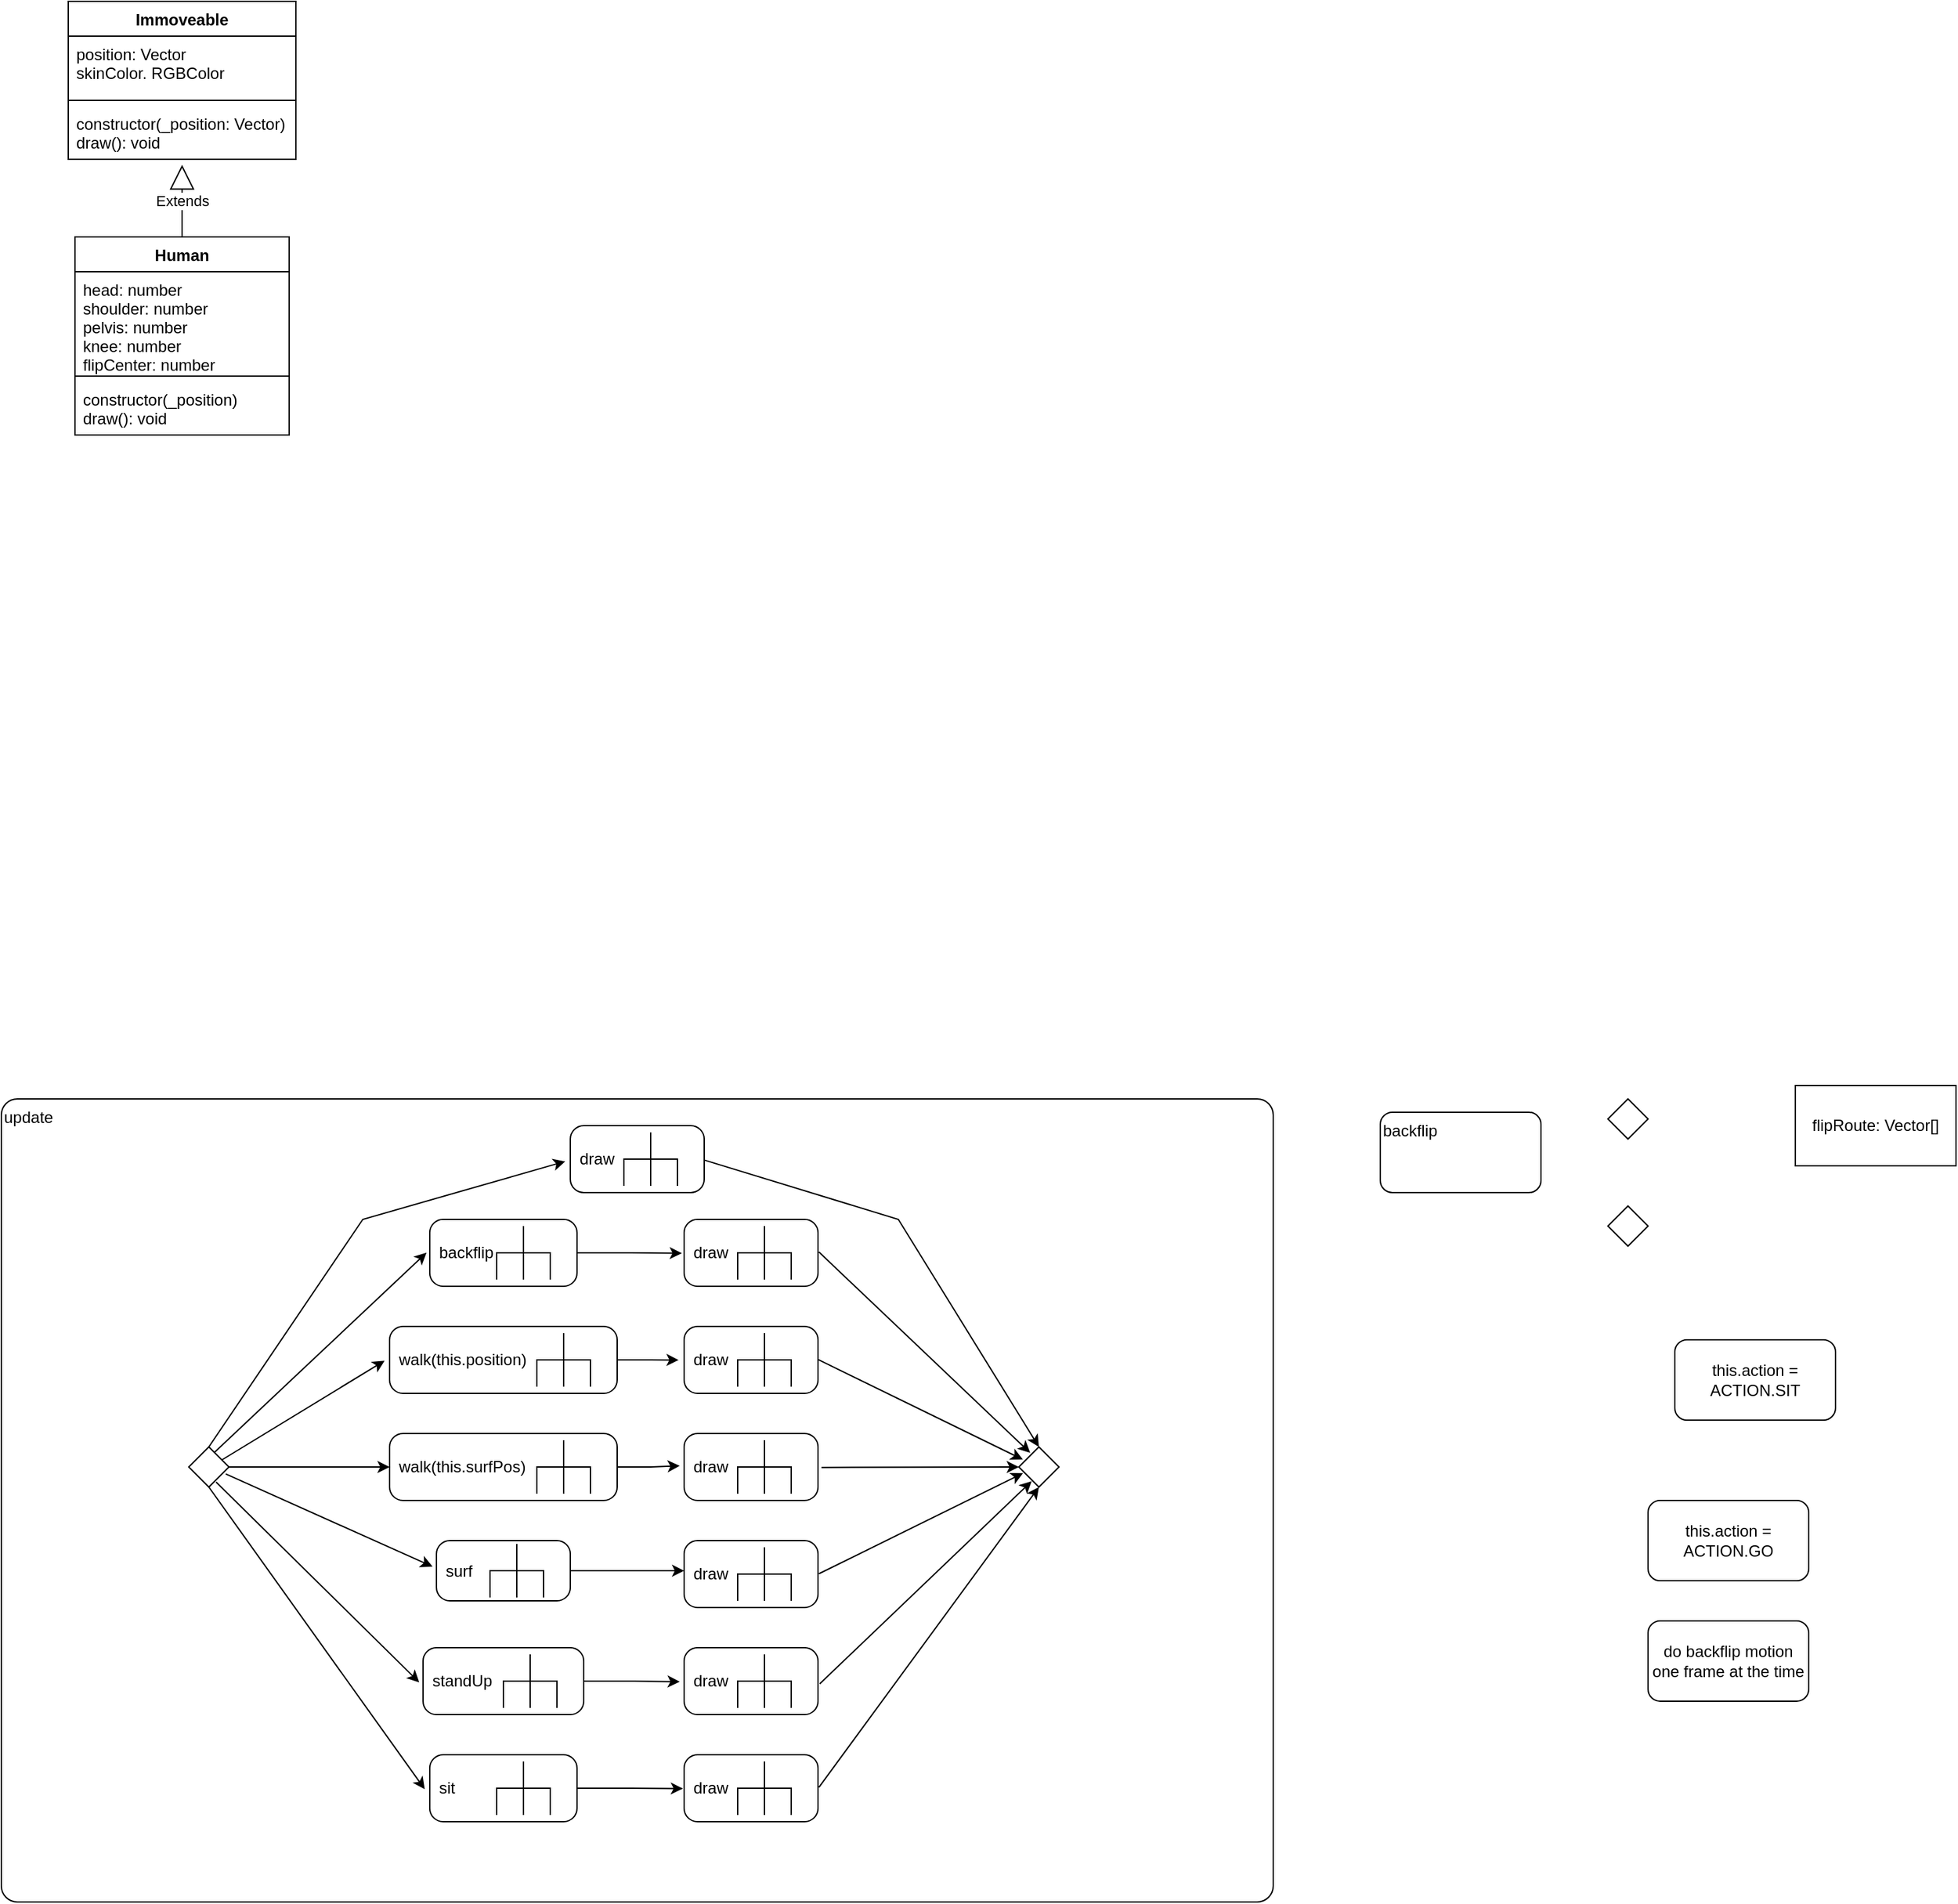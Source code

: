 <mxfile version="20.0.4" type="github">
  <diagram id="2XjKo7G8cihlhJ6fSeie" name="Page-1">
    <mxGraphModel dx="1008" dy="566" grid="1" gridSize="10" guides="1" tooltips="1" connect="1" arrows="1" fold="1" page="1" pageScale="1" pageWidth="3300" pageHeight="2339" math="0" shadow="0">
      <root>
        <mxCell id="0" />
        <mxCell id="1" parent="0" />
        <mxCell id="OGwEZDKvqWSoJGv5Ddzu-1" value="update" style="rounded=1;whiteSpace=wrap;html=1;verticalAlign=top;align=left;arcSize=2;" parent="1" vertex="1">
          <mxGeometry x="1090" y="870" width="950" height="600" as="geometry" />
        </mxCell>
        <mxCell id="OGwEZDKvqWSoJGv5Ddzu-4" value="" style="rhombus;whiteSpace=wrap;html=1;" parent="1" vertex="1">
          <mxGeometry x="1230" y="1130" width="30" height="30" as="geometry" />
        </mxCell>
        <mxCell id="OGwEZDKvqWSoJGv5Ddzu-6" value="draw" style="shape=mxgraph.uml25.behaviorAction;html=1;rounded=1;absoluteArcSize=1;arcSize=10;align=left;spacingLeft=5;" parent="1" vertex="1">
          <mxGeometry x="1515" y="890" width="100" height="50" as="geometry" />
        </mxCell>
        <mxCell id="OGwEZDKvqWSoJGv5Ddzu-48" style="edgeStyle=orthogonalEdgeStyle;rounded=0;orthogonalLoop=1;jettySize=auto;html=1;entryX=0;entryY=0.45;entryDx=0;entryDy=0;entryPerimeter=0;" parent="1" source="OGwEZDKvqWSoJGv5Ddzu-11" target="OGwEZDKvqWSoJGv5Ddzu-25" edge="1">
          <mxGeometry relative="1" as="geometry" />
        </mxCell>
        <mxCell id="OGwEZDKvqWSoJGv5Ddzu-11" value="surf" style="shape=mxgraph.uml25.behaviorAction;html=1;rounded=1;absoluteArcSize=1;arcSize=10;align=left;spacingLeft=5;" parent="1" vertex="1">
          <mxGeometry x="1415" y="1200" width="100" height="45" as="geometry" />
        </mxCell>
        <mxCell id="OGwEZDKvqWSoJGv5Ddzu-51" style="edgeStyle=orthogonalEdgeStyle;rounded=0;orthogonalLoop=1;jettySize=auto;html=1;entryX=-0.017;entryY=0.505;entryDx=0;entryDy=0;entryPerimeter=0;" parent="1" source="OGwEZDKvqWSoJGv5Ddzu-14" target="OGwEZDKvqWSoJGv5Ddzu-19" edge="1">
          <mxGeometry relative="1" as="geometry" />
        </mxCell>
        <mxCell id="OGwEZDKvqWSoJGv5Ddzu-14" value="backflip" style="shape=mxgraph.uml25.behaviorAction;html=1;rounded=1;absoluteArcSize=1;arcSize=10;align=left;spacingLeft=5;" parent="1" vertex="1">
          <mxGeometry x="1410" y="960" width="110" height="50" as="geometry" />
        </mxCell>
        <mxCell id="OGwEZDKvqWSoJGv5Ddzu-46" style="edgeStyle=orthogonalEdgeStyle;rounded=0;orthogonalLoop=1;jettySize=auto;html=1;entryX=-0.009;entryY=0.505;entryDx=0;entryDy=0;entryPerimeter=0;" parent="1" source="OGwEZDKvqWSoJGv5Ddzu-15" target="OGwEZDKvqWSoJGv5Ddzu-27" edge="1">
          <mxGeometry relative="1" as="geometry" />
        </mxCell>
        <mxCell id="OGwEZDKvqWSoJGv5Ddzu-15" value="sit" style="shape=mxgraph.uml25.behaviorAction;html=1;rounded=1;absoluteArcSize=1;arcSize=10;align=left;spacingLeft=5;" parent="1" vertex="1">
          <mxGeometry x="1410" y="1360" width="110" height="50" as="geometry" />
        </mxCell>
        <mxCell id="OGwEZDKvqWSoJGv5Ddzu-50" style="edgeStyle=orthogonalEdgeStyle;rounded=0;orthogonalLoop=1;jettySize=auto;html=1;entryX=-0.041;entryY=0.502;entryDx=0;entryDy=0;entryPerimeter=0;" parent="1" source="OGwEZDKvqWSoJGv5Ddzu-16" target="OGwEZDKvqWSoJGv5Ddzu-20" edge="1">
          <mxGeometry relative="1" as="geometry" />
        </mxCell>
        <mxCell id="OGwEZDKvqWSoJGv5Ddzu-16" value="walk(this.position)" style="shape=mxgraph.uml25.behaviorAction;html=1;rounded=1;absoluteArcSize=1;arcSize=10;align=left;spacingLeft=5;" parent="1" vertex="1">
          <mxGeometry x="1380" y="1040" width="170" height="50" as="geometry" />
        </mxCell>
        <mxCell id="OGwEZDKvqWSoJGv5Ddzu-17" value="" style="rhombus;whiteSpace=wrap;html=1;" parent="1" vertex="1">
          <mxGeometry x="1850" y="1130" width="30" height="30" as="geometry" />
        </mxCell>
        <mxCell id="OGwEZDKvqWSoJGv5Ddzu-19" value="draw" style="shape=mxgraph.uml25.behaviorAction;html=1;rounded=1;absoluteArcSize=1;arcSize=10;align=left;spacingLeft=5;" parent="1" vertex="1">
          <mxGeometry x="1600" y="960" width="100" height="50" as="geometry" />
        </mxCell>
        <mxCell id="OGwEZDKvqWSoJGv5Ddzu-20" value="draw" style="shape=mxgraph.uml25.behaviorAction;html=1;rounded=1;absoluteArcSize=1;arcSize=10;align=left;spacingLeft=5;" parent="1" vertex="1">
          <mxGeometry x="1600" y="1040" width="100" height="50" as="geometry" />
        </mxCell>
        <mxCell id="OGwEZDKvqWSoJGv5Ddzu-21" value="draw" style="shape=mxgraph.uml25.behaviorAction;html=1;rounded=1;absoluteArcSize=1;arcSize=10;align=left;spacingLeft=5;" parent="1" vertex="1">
          <mxGeometry x="1600" y="1120" width="100" height="50" as="geometry" />
        </mxCell>
        <mxCell id="OGwEZDKvqWSoJGv5Ddzu-49" style="edgeStyle=orthogonalEdgeStyle;rounded=0;orthogonalLoop=1;jettySize=auto;html=1;entryX=-0.033;entryY=0.483;entryDx=0;entryDy=0;entryPerimeter=0;" parent="1" source="OGwEZDKvqWSoJGv5Ddzu-22" target="OGwEZDKvqWSoJGv5Ddzu-21" edge="1">
          <mxGeometry relative="1" as="geometry" />
        </mxCell>
        <mxCell id="OGwEZDKvqWSoJGv5Ddzu-22" value="walk(this.surfPos)" style="shape=mxgraph.uml25.behaviorAction;html=1;rounded=1;absoluteArcSize=1;arcSize=10;align=left;spacingLeft=5;" parent="1" vertex="1">
          <mxGeometry x="1380" y="1120" width="170" height="50" as="geometry" />
        </mxCell>
        <mxCell id="OGwEZDKvqWSoJGv5Ddzu-47" style="edgeStyle=orthogonalEdgeStyle;rounded=0;orthogonalLoop=1;jettySize=auto;html=1;entryX=-0.033;entryY=0.508;entryDx=0;entryDy=0;entryPerimeter=0;" parent="1" source="OGwEZDKvqWSoJGv5Ddzu-23" target="OGwEZDKvqWSoJGv5Ddzu-26" edge="1">
          <mxGeometry relative="1" as="geometry" />
        </mxCell>
        <mxCell id="OGwEZDKvqWSoJGv5Ddzu-23" value="standUp" style="shape=mxgraph.uml25.behaviorAction;html=1;rounded=1;absoluteArcSize=1;arcSize=10;align=left;spacingLeft=5;" parent="1" vertex="1">
          <mxGeometry x="1405" y="1280" width="120" height="50" as="geometry" />
        </mxCell>
        <mxCell id="OGwEZDKvqWSoJGv5Ddzu-25" value="draw" style="shape=mxgraph.uml25.behaviorAction;html=1;rounded=1;absoluteArcSize=1;arcSize=10;align=left;spacingLeft=5;" parent="1" vertex="1">
          <mxGeometry x="1600" y="1200" width="100" height="50" as="geometry" />
        </mxCell>
        <mxCell id="OGwEZDKvqWSoJGv5Ddzu-26" value="draw" style="shape=mxgraph.uml25.behaviorAction;html=1;rounded=1;absoluteArcSize=1;arcSize=10;align=left;spacingLeft=5;" parent="1" vertex="1">
          <mxGeometry x="1600" y="1280" width="100" height="50" as="geometry" />
        </mxCell>
        <mxCell id="OGwEZDKvqWSoJGv5Ddzu-27" value="draw" style="shape=mxgraph.uml25.behaviorAction;html=1;rounded=1;absoluteArcSize=1;arcSize=10;align=left;spacingLeft=5;" parent="1" vertex="1">
          <mxGeometry x="1600" y="1360" width="100" height="50" as="geometry" />
        </mxCell>
        <mxCell id="OGwEZDKvqWSoJGv5Ddzu-30" value="" style="endArrow=classic;html=1;rounded=0;exitX=0.5;exitY=0;exitDx=0;exitDy=0;entryX=-0.038;entryY=0.534;entryDx=0;entryDy=0;entryPerimeter=0;" parent="1" source="OGwEZDKvqWSoJGv5Ddzu-4" target="OGwEZDKvqWSoJGv5Ddzu-6" edge="1">
          <mxGeometry width="50" height="50" relative="1" as="geometry">
            <mxPoint x="1570" y="1110" as="sourcePoint" />
            <mxPoint x="1620" y="1060" as="targetPoint" />
            <Array as="points">
              <mxPoint x="1360" y="960" />
            </Array>
          </mxGeometry>
        </mxCell>
        <mxCell id="OGwEZDKvqWSoJGv5Ddzu-31" value="" style="endArrow=classic;html=1;rounded=0;exitX=0.5;exitY=1;exitDx=0;exitDy=0;entryX=-0.034;entryY=0.515;entryDx=0;entryDy=0;entryPerimeter=0;" parent="1" source="OGwEZDKvqWSoJGv5Ddzu-4" target="OGwEZDKvqWSoJGv5Ddzu-15" edge="1">
          <mxGeometry width="50" height="50" relative="1" as="geometry">
            <mxPoint x="1570" y="1110" as="sourcePoint" />
            <mxPoint x="1620" y="1060" as="targetPoint" />
          </mxGeometry>
        </mxCell>
        <mxCell id="OGwEZDKvqWSoJGv5Ddzu-32" value="" style="endArrow=classic;html=1;rounded=0;exitX=1;exitY=0.5;exitDx=0;exitDy=0;entryX=0;entryY=0.5;entryDx=0;entryDy=0;entryPerimeter=0;" parent="1" source="OGwEZDKvqWSoJGv5Ddzu-4" target="OGwEZDKvqWSoJGv5Ddzu-22" edge="1">
          <mxGeometry width="50" height="50" relative="1" as="geometry">
            <mxPoint x="1570" y="1110" as="sourcePoint" />
            <mxPoint x="1350" y="1145" as="targetPoint" />
          </mxGeometry>
        </mxCell>
        <mxCell id="OGwEZDKvqWSoJGv5Ddzu-33" value="" style="endArrow=classic;html=1;rounded=0;exitX=0.823;exitY=0.325;exitDx=0;exitDy=0;entryX=-0.022;entryY=0.512;entryDx=0;entryDy=0;entryPerimeter=0;exitPerimeter=0;" parent="1" source="OGwEZDKvqWSoJGv5Ddzu-4" target="OGwEZDKvqWSoJGv5Ddzu-16" edge="1">
          <mxGeometry width="50" height="50" relative="1" as="geometry">
            <mxPoint x="1390" y="1130" as="sourcePoint" />
            <mxPoint x="1440" y="1080" as="targetPoint" />
          </mxGeometry>
        </mxCell>
        <mxCell id="OGwEZDKvqWSoJGv5Ddzu-34" value="" style="endArrow=classic;html=1;rounded=0;exitX=0.647;exitY=0.129;exitDx=0;exitDy=0;exitPerimeter=0;entryX=-0.022;entryY=0.497;entryDx=0;entryDy=0;entryPerimeter=0;" parent="1" source="OGwEZDKvqWSoJGv5Ddzu-4" target="OGwEZDKvqWSoJGv5Ddzu-14" edge="1">
          <mxGeometry width="50" height="50" relative="1" as="geometry">
            <mxPoint x="1350" y="1180" as="sourcePoint" />
            <mxPoint x="1400" y="1130" as="targetPoint" />
          </mxGeometry>
        </mxCell>
        <mxCell id="OGwEZDKvqWSoJGv5Ddzu-35" value="" style="endArrow=classic;html=1;rounded=0;exitX=0.68;exitY=0.876;exitDx=0;exitDy=0;exitPerimeter=0;entryX=-0.024;entryY=0.518;entryDx=0;entryDy=0;entryPerimeter=0;" parent="1" source="OGwEZDKvqWSoJGv5Ddzu-4" target="OGwEZDKvqWSoJGv5Ddzu-23" edge="1">
          <mxGeometry width="50" height="50" relative="1" as="geometry">
            <mxPoint x="1300" y="1260" as="sourcePoint" />
            <mxPoint x="1350" y="1210" as="targetPoint" />
          </mxGeometry>
        </mxCell>
        <mxCell id="OGwEZDKvqWSoJGv5Ddzu-36" value="" style="endArrow=classic;html=1;rounded=0;exitX=0.92;exitY=0.674;exitDx=0;exitDy=0;exitPerimeter=0;entryX=-0.029;entryY=0.431;entryDx=0;entryDy=0;entryPerimeter=0;" parent="1" source="OGwEZDKvqWSoJGv5Ddzu-4" target="OGwEZDKvqWSoJGv5Ddzu-11" edge="1">
          <mxGeometry width="50" height="50" relative="1" as="geometry">
            <mxPoint x="1300" y="1270" as="sourcePoint" />
            <mxPoint x="1350" y="1220" as="targetPoint" />
          </mxGeometry>
        </mxCell>
        <mxCell id="OGwEZDKvqWSoJGv5Ddzu-39" value="" style="endArrow=classic;html=1;rounded=0;exitX=1;exitY=0.514;exitDx=0;exitDy=0;exitPerimeter=0;entryX=0.5;entryY=0;entryDx=0;entryDy=0;" parent="1" source="OGwEZDKvqWSoJGv5Ddzu-6" target="OGwEZDKvqWSoJGv5Ddzu-17" edge="1">
          <mxGeometry width="50" height="50" relative="1" as="geometry">
            <mxPoint x="1580" y="1070" as="sourcePoint" />
            <mxPoint x="1630" y="1020" as="targetPoint" />
            <Array as="points">
              <mxPoint x="1760" y="960" />
            </Array>
          </mxGeometry>
        </mxCell>
        <mxCell id="OGwEZDKvqWSoJGv5Ddzu-40" value="" style="endArrow=classic;html=1;rounded=0;exitX=1.007;exitY=0.486;exitDx=0;exitDy=0;exitPerimeter=0;entryX=0.5;entryY=1;entryDx=0;entryDy=0;" parent="1" source="OGwEZDKvqWSoJGv5Ddzu-27" target="OGwEZDKvqWSoJGv5Ddzu-17" edge="1">
          <mxGeometry width="50" height="50" relative="1" as="geometry">
            <mxPoint x="1580" y="1270" as="sourcePoint" />
            <mxPoint x="1630" y="1220" as="targetPoint" />
          </mxGeometry>
        </mxCell>
        <mxCell id="OGwEZDKvqWSoJGv5Ddzu-41" value="" style="endArrow=classic;html=1;rounded=0;entryX=0;entryY=0.5;entryDx=0;entryDy=0;exitX=1.026;exitY=0.507;exitDx=0;exitDy=0;exitPerimeter=0;" parent="1" source="OGwEZDKvqWSoJGv5Ddzu-21" target="OGwEZDKvqWSoJGv5Ddzu-17" edge="1">
          <mxGeometry width="50" height="50" relative="1" as="geometry">
            <mxPoint x="1580" y="1170" as="sourcePoint" />
            <mxPoint x="1630" y="1120" as="targetPoint" />
          </mxGeometry>
        </mxCell>
        <mxCell id="OGwEZDKvqWSoJGv5Ddzu-42" value="" style="endArrow=classic;html=1;rounded=0;exitX=1.013;exitY=0.54;exitDx=0;exitDy=0;exitPerimeter=0;entryX=0.32;entryY=0.853;entryDx=0;entryDy=0;entryPerimeter=0;" parent="1" source="OGwEZDKvqWSoJGv5Ddzu-26" target="OGwEZDKvqWSoJGv5Ddzu-17" edge="1">
          <mxGeometry width="50" height="50" relative="1" as="geometry">
            <mxPoint x="1730" y="1270" as="sourcePoint" />
            <mxPoint x="1840" y="1160" as="targetPoint" />
          </mxGeometry>
        </mxCell>
        <mxCell id="OGwEZDKvqWSoJGv5Ddzu-43" value="" style="endArrow=classic;html=1;rounded=0;exitX=1.007;exitY=0.495;exitDx=0;exitDy=0;exitPerimeter=0;entryX=0.105;entryY=0.654;entryDx=0;entryDy=0;entryPerimeter=0;" parent="1" source="OGwEZDKvqWSoJGv5Ddzu-25" target="OGwEZDKvqWSoJGv5Ddzu-17" edge="1">
          <mxGeometry width="50" height="50" relative="1" as="geometry">
            <mxPoint x="1760" y="1200" as="sourcePoint" />
            <mxPoint x="1810" y="1150" as="targetPoint" />
          </mxGeometry>
        </mxCell>
        <mxCell id="OGwEZDKvqWSoJGv5Ddzu-44" value="" style="endArrow=classic;html=1;rounded=0;exitX=1.003;exitY=0.497;exitDx=0;exitDy=0;exitPerimeter=0;entryX=0.1;entryY=0.314;entryDx=0;entryDy=0;entryPerimeter=0;" parent="1" source="OGwEZDKvqWSoJGv5Ddzu-20" target="OGwEZDKvqWSoJGv5Ddzu-17" edge="1">
          <mxGeometry width="50" height="50" relative="1" as="geometry">
            <mxPoint x="1770" y="1070" as="sourcePoint" />
            <mxPoint x="1820" y="1020" as="targetPoint" />
          </mxGeometry>
        </mxCell>
        <mxCell id="OGwEZDKvqWSoJGv5Ddzu-45" value="" style="endArrow=classic;html=1;rounded=0;exitX=1.007;exitY=0.488;exitDx=0;exitDy=0;exitPerimeter=0;entryX=0.282;entryY=0.147;entryDx=0;entryDy=0;entryPerimeter=0;" parent="1" source="OGwEZDKvqWSoJGv5Ddzu-19" target="OGwEZDKvqWSoJGv5Ddzu-17" edge="1">
          <mxGeometry width="50" height="50" relative="1" as="geometry">
            <mxPoint x="1770" y="1070" as="sourcePoint" />
            <mxPoint x="1820" y="1020" as="targetPoint" />
          </mxGeometry>
        </mxCell>
        <mxCell id="OGwEZDKvqWSoJGv5Ddzu-52" value="backflip" style="rounded=1;whiteSpace=wrap;html=1;verticalAlign=top;align=left;" parent="1" vertex="1">
          <mxGeometry x="2120" y="880" width="120" height="60" as="geometry" />
        </mxCell>
        <mxCell id="OGwEZDKvqWSoJGv5Ddzu-53" value="" style="rhombus;whiteSpace=wrap;html=1;" parent="1" vertex="1">
          <mxGeometry x="2290" y="870" width="30" height="30" as="geometry" />
        </mxCell>
        <mxCell id="OGwEZDKvqWSoJGv5Ddzu-54" value="" style="rhombus;whiteSpace=wrap;html=1;" parent="1" vertex="1">
          <mxGeometry x="2290" y="950" width="30" height="30" as="geometry" />
        </mxCell>
        <mxCell id="OGwEZDKvqWSoJGv5Ddzu-55" value="this.action = ACTION.SIT" style="rounded=1;whiteSpace=wrap;html=1;" parent="1" vertex="1">
          <mxGeometry x="2340" y="1050" width="120" height="60" as="geometry" />
        </mxCell>
        <mxCell id="OGwEZDKvqWSoJGv5Ddzu-56" value="this.action = ACTION.GO" style="rounded=1;whiteSpace=wrap;html=1;" parent="1" vertex="1">
          <mxGeometry x="2320" y="1170" width="120" height="60" as="geometry" />
        </mxCell>
        <mxCell id="OGwEZDKvqWSoJGv5Ddzu-57" value="do backflip motion one frame at the time" style="rounded=1;whiteSpace=wrap;html=1;" parent="1" vertex="1">
          <mxGeometry x="2320" y="1260" width="120" height="60" as="geometry" />
        </mxCell>
        <mxCell id="OGwEZDKvqWSoJGv5Ddzu-58" value="flipRoute: Vector[]" style="rounded=0;whiteSpace=wrap;html=1;" parent="1" vertex="1">
          <mxGeometry x="2430" y="860" width="120" height="60" as="geometry" />
        </mxCell>
        <mxCell id="UZs3FFMXvQX2vYewNkwb-9" value="Immoveable" style="swimlane;fontStyle=1;align=center;verticalAlign=top;childLayout=stackLayout;horizontal=1;startSize=26;horizontalStack=0;resizeParent=1;resizeParentMax=0;resizeLast=0;collapsible=1;marginBottom=0;" vertex="1" parent="1">
          <mxGeometry x="1140" y="50" width="170" height="118" as="geometry" />
        </mxCell>
        <mxCell id="UZs3FFMXvQX2vYewNkwb-10" value="position: Vector&#xa;skinColor. RGBColor" style="text;strokeColor=none;fillColor=none;align=left;verticalAlign=top;spacingLeft=4;spacingRight=4;overflow=hidden;rotatable=0;points=[[0,0.5],[1,0.5]];portConstraint=eastwest;" vertex="1" parent="UZs3FFMXvQX2vYewNkwb-9">
          <mxGeometry y="26" width="170" height="44" as="geometry" />
        </mxCell>
        <mxCell id="UZs3FFMXvQX2vYewNkwb-11" value="" style="line;strokeWidth=1;fillColor=none;align=left;verticalAlign=middle;spacingTop=-1;spacingLeft=3;spacingRight=3;rotatable=0;labelPosition=right;points=[];portConstraint=eastwest;" vertex="1" parent="UZs3FFMXvQX2vYewNkwb-9">
          <mxGeometry y="70" width="170" height="8" as="geometry" />
        </mxCell>
        <mxCell id="UZs3FFMXvQX2vYewNkwb-12" value="constructor(_position: Vector)&#xa;draw(): void" style="text;strokeColor=none;fillColor=none;align=left;verticalAlign=top;spacingLeft=4;spacingRight=4;overflow=hidden;rotatable=0;points=[[0,0.5],[1,0.5]];portConstraint=eastwest;" vertex="1" parent="UZs3FFMXvQX2vYewNkwb-9">
          <mxGeometry y="78" width="170" height="40" as="geometry" />
        </mxCell>
        <mxCell id="UZs3FFMXvQX2vYewNkwb-13" value="Extends" style="endArrow=block;endSize=16;endFill=0;html=1;rounded=0;exitX=0.5;exitY=0;exitDx=0;exitDy=0;entryX=0.5;entryY=1.103;entryDx=0;entryDy=0;entryPerimeter=0;" edge="1" parent="1" source="UZs3FFMXvQX2vYewNkwb-14" target="UZs3FFMXvQX2vYewNkwb-12">
          <mxGeometry width="160" relative="1" as="geometry">
            <mxPoint x="1225.0" y="226.0" as="sourcePoint" />
            <mxPoint x="1290" y="196" as="targetPoint" />
          </mxGeometry>
        </mxCell>
        <mxCell id="UZs3FFMXvQX2vYewNkwb-14" value="Human" style="swimlane;fontStyle=1;align=center;verticalAlign=top;childLayout=stackLayout;horizontal=1;startSize=26;horizontalStack=0;resizeParent=1;resizeParentMax=0;resizeLast=0;collapsible=1;marginBottom=0;" vertex="1" parent="1">
          <mxGeometry x="1145" y="226" width="160" height="148" as="geometry" />
        </mxCell>
        <mxCell id="UZs3FFMXvQX2vYewNkwb-15" value="head: number&#xa;shoulder: number&#xa;pelvis: number&#xa;knee: number&#xa;flipCenter: number" style="text;strokeColor=none;fillColor=none;align=left;verticalAlign=top;spacingLeft=4;spacingRight=4;overflow=hidden;rotatable=0;points=[[0,0.5],[1,0.5]];portConstraint=eastwest;" vertex="1" parent="UZs3FFMXvQX2vYewNkwb-14">
          <mxGeometry y="26" width="160" height="74" as="geometry" />
        </mxCell>
        <mxCell id="UZs3FFMXvQX2vYewNkwb-16" value="" style="line;strokeWidth=1;fillColor=none;align=left;verticalAlign=middle;spacingTop=-1;spacingLeft=3;spacingRight=3;rotatable=0;labelPosition=right;points=[];portConstraint=eastwest;" vertex="1" parent="UZs3FFMXvQX2vYewNkwb-14">
          <mxGeometry y="100" width="160" height="8" as="geometry" />
        </mxCell>
        <mxCell id="UZs3FFMXvQX2vYewNkwb-17" value="constructor(_position)&#xa;draw(): void" style="text;strokeColor=none;fillColor=none;align=left;verticalAlign=top;spacingLeft=4;spacingRight=4;overflow=hidden;rotatable=0;points=[[0,0.5],[1,0.5]];portConstraint=eastwest;" vertex="1" parent="UZs3FFMXvQX2vYewNkwb-14">
          <mxGeometry y="108" width="160" height="40" as="geometry" />
        </mxCell>
      </root>
    </mxGraphModel>
  </diagram>
</mxfile>

